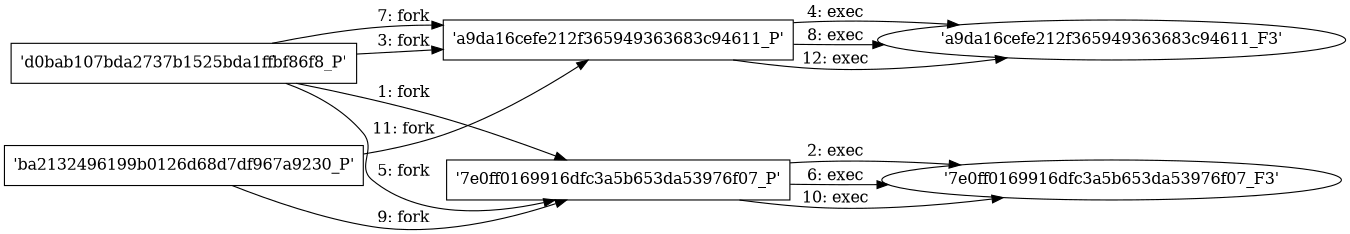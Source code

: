 digraph "D:\Learning\Paper\apt\基于CTI的攻击预警\Dataset\攻击图\ASGfromALLCTI\Feeling fatigued Cloud-based SIEM relieves security team burnout.dot" {
rankdir="LR"
size="9"
fixedsize="false"
splines="true"
nodesep=0.3
ranksep=0
fontsize=10
overlap="scalexy"
engine= "neato"
	"'d0bab107bda2737b1525bda1ffbf86f8_P'" [node_type=Process shape=box]
	"'7e0ff0169916dfc3a5b653da53976f07_P'" [node_type=Process shape=box]
	"'d0bab107bda2737b1525bda1ffbf86f8_P'" -> "'7e0ff0169916dfc3a5b653da53976f07_P'" [label="1: fork"]
	"'7e0ff0169916dfc3a5b653da53976f07_P'" [node_type=Process shape=box]
	"'7e0ff0169916dfc3a5b653da53976f07_F3'" [node_type=File shape=ellipse]
	"'7e0ff0169916dfc3a5b653da53976f07_P'" -> "'7e0ff0169916dfc3a5b653da53976f07_F3'" [label="2: exec"]
	"'d0bab107bda2737b1525bda1ffbf86f8_P'" [node_type=Process shape=box]
	"'a9da16cefe212f365949363683c94611_P'" [node_type=Process shape=box]
	"'d0bab107bda2737b1525bda1ffbf86f8_P'" -> "'a9da16cefe212f365949363683c94611_P'" [label="3: fork"]
	"'a9da16cefe212f365949363683c94611_P'" [node_type=Process shape=box]
	"'a9da16cefe212f365949363683c94611_F3'" [node_type=File shape=ellipse]
	"'a9da16cefe212f365949363683c94611_P'" -> "'a9da16cefe212f365949363683c94611_F3'" [label="4: exec"]
	"'d0bab107bda2737b1525bda1ffbf86f8_P'" [node_type=Process shape=box]
	"'7e0ff0169916dfc3a5b653da53976f07_P'" [node_type=Process shape=box]
	"'d0bab107bda2737b1525bda1ffbf86f8_P'" -> "'7e0ff0169916dfc3a5b653da53976f07_P'" [label="5: fork"]
	"'7e0ff0169916dfc3a5b653da53976f07_P'" [node_type=Process shape=box]
	"'7e0ff0169916dfc3a5b653da53976f07_F3'" [node_type=File shape=ellipse]
	"'7e0ff0169916dfc3a5b653da53976f07_P'" -> "'7e0ff0169916dfc3a5b653da53976f07_F3'" [label="6: exec"]
	"'d0bab107bda2737b1525bda1ffbf86f8_P'" [node_type=Process shape=box]
	"'a9da16cefe212f365949363683c94611_P'" [node_type=Process shape=box]
	"'d0bab107bda2737b1525bda1ffbf86f8_P'" -> "'a9da16cefe212f365949363683c94611_P'" [label="7: fork"]
	"'a9da16cefe212f365949363683c94611_P'" [node_type=Process shape=box]
	"'a9da16cefe212f365949363683c94611_F3'" [node_type=File shape=ellipse]
	"'a9da16cefe212f365949363683c94611_P'" -> "'a9da16cefe212f365949363683c94611_F3'" [label="8: exec"]
	"'ba2132496199b0126d68d7df967a9230_P'" [node_type=Process shape=box]
	"'7e0ff0169916dfc3a5b653da53976f07_P'" [node_type=Process shape=box]
	"'ba2132496199b0126d68d7df967a9230_P'" -> "'7e0ff0169916dfc3a5b653da53976f07_P'" [label="9: fork"]
	"'7e0ff0169916dfc3a5b653da53976f07_P'" [node_type=Process shape=box]
	"'7e0ff0169916dfc3a5b653da53976f07_F3'" [node_type=File shape=ellipse]
	"'7e0ff0169916dfc3a5b653da53976f07_P'" -> "'7e0ff0169916dfc3a5b653da53976f07_F3'" [label="10: exec"]
	"'ba2132496199b0126d68d7df967a9230_P'" [node_type=Process shape=box]
	"'a9da16cefe212f365949363683c94611_P'" [node_type=Process shape=box]
	"'ba2132496199b0126d68d7df967a9230_P'" -> "'a9da16cefe212f365949363683c94611_P'" [label="11: fork"]
	"'a9da16cefe212f365949363683c94611_P'" [node_type=Process shape=box]
	"'a9da16cefe212f365949363683c94611_F3'" [node_type=File shape=ellipse]
	"'a9da16cefe212f365949363683c94611_P'" -> "'a9da16cefe212f365949363683c94611_F3'" [label="12: exec"]
}
